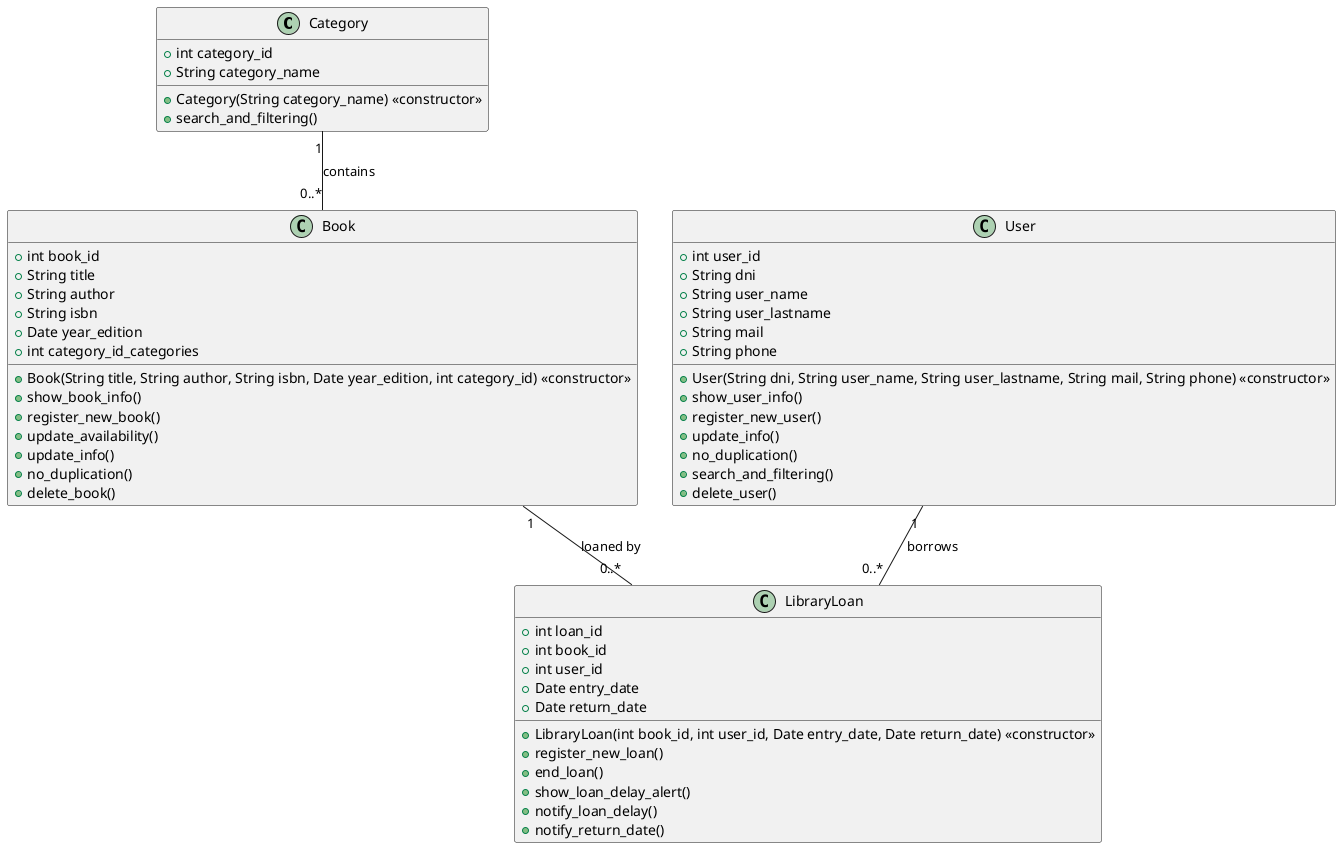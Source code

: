 @startuml
class Category {
    +int category_id
    +String category_name
    +Category(String category_name) <<constructor>>
    +search_and_filtering()
}

class Book {
    +int book_id
    +String title
    +String author
    +String isbn
    +Date year_edition
    +int category_id_categories
    +Book(String title, String author, String isbn, Date year_edition, int category_id) <<constructor>>
    +show_book_info()
    +register_new_book()
    +update_availability()
    +update_info()
    +no_duplication()
    +delete_book()
}

class User {
    +int user_id
    +String dni
    +String user_name
    +String user_lastname
    +String mail
    +String phone
    +User(String dni, String user_name, String user_lastname, String mail, String phone) <<constructor>>
    +show_user_info()
    +register_new_user()
    +update_info()
    +no_duplication()
    +search_and_filtering()
    +delete_user()
}

class LibraryLoan {
    +int loan_id
    +int book_id
    +int user_id
    +Date entry_date
    +Date return_date
    +LibraryLoan(int book_id, int user_id, Date entry_date, Date return_date) <<constructor>>
    +register_new_loan()
    +end_loan()
    +show_loan_delay_alert()
    +notify_loan_delay()
    +notify_return_date()
}

Category "1" -- "0..*" Book : contains
Book "1" -- "0..*" LibraryLoan : loaned by
User "1" -- "0..*" LibraryLoan : borrows
@enduml
